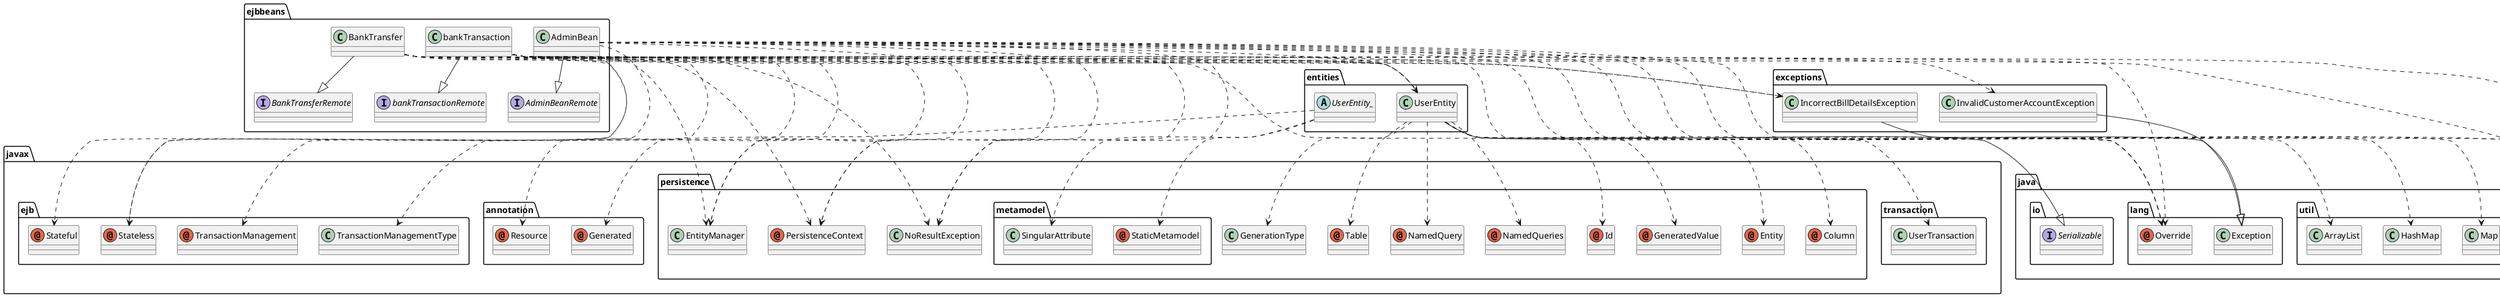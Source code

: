 @startuml
abstract class entities.UserEntity_
annotation java.lang.Override
annotation javax.annotation.Generated
annotation javax.annotation.Resource
annotation javax.ejb.Stateful
annotation javax.ejb.Stateless
annotation javax.ejb.TransactionManagement
annotation javax.persistence.Column
annotation javax.persistence.Entity
annotation javax.persistence.GeneratedValue
annotation javax.persistence.Id
annotation javax.persistence.NamedQueries
annotation javax.persistence.NamedQuery
annotation javax.persistence.PersistenceContext
annotation javax.persistence.Table
annotation javax.persistence.metamodel.StaticMetamodel
class ejbbeans.AdminBean
class ejbbeans.BankTransfer
class ejbbeans.bankTransaction
class entities.UserEntity
class exceptions.IncorrectBillDetailsException
class exceptions.InvalidCustomerAccountException
class java.lang.Exception
class java.util.ArrayList
class java.util.HashMap
class java.util.LinkedList
class java.util.List
class java.util.Map
class javax.ejb.TransactionManagementType
class javax.persistence.EntityManager
class javax.persistence.GenerationType
class javax.persistence.NoResultException
class javax.persistence.metamodel.SingularAttribute
class javax.transaction.UserTransaction
interface ejbbeans.AdminBeanRemote
interface ejbbeans.BankTransferRemote
interface ejbbeans.bankTransactionRemote
interface java.io.Serializable
entities.UserEntity_ ..> javax.annotation.Generated
entities.UserEntity_ ..> javax.persistence.metamodel.StaticMetamodel
entities.UserEntity_ ..> javax.persistence.metamodel.SingularAttribute
ejbbeans.AdminBean ..> java.lang.Override
ejbbeans.AdminBean ..> javax.ejb.Stateless
ejbbeans.AdminBean ..> javax.persistence.PersistenceContext
ejbbeans.AdminBean ..> entities.UserEntity
ejbbeans.AdminBean ..> java.util.ArrayList
ejbbeans.AdminBean ..> java.util.HashMap
ejbbeans.AdminBean ..> java.util.LinkedList
ejbbeans.AdminBean ..> java.util.List
ejbbeans.AdminBean ..> java.util.Map
ejbbeans.AdminBean ..> javax.persistence.EntityManager
ejbbeans.AdminBean ..> javax.persistence.NoResultException
ejbbeans.AdminBean --|> ejbbeans.AdminBeanRemote
ejbbeans.BankTransfer ..> java.lang.Override
ejbbeans.BankTransfer ..> javax.ejb.Stateless
ejbbeans.BankTransfer ..> javax.persistence.PersistenceContext
ejbbeans.BankTransfer ..> entities.UserEntity
ejbbeans.BankTransfer ..> exceptions.IncorrectBillDetailsException
ejbbeans.BankTransfer ..> javax.persistence.EntityManager
ejbbeans.BankTransfer ..> javax.persistence.NoResultException
ejbbeans.BankTransfer --|> ejbbeans.BankTransferRemote
ejbbeans.bankTransaction ..> java.lang.Override
ejbbeans.bankTransaction ..> javax.annotation.Resource
ejbbeans.bankTransaction ..> javax.ejb.Stateful
ejbbeans.bankTransaction ..> javax.ejb.TransactionManagement
ejbbeans.bankTransaction ..> javax.persistence.PersistenceContext
ejbbeans.bankTransaction ..> entities.UserEntity
ejbbeans.bankTransaction ..> exceptions.IncorrectBillDetailsException
ejbbeans.bankTransaction ..> exceptions.InvalidCustomerAccountException
ejbbeans.bankTransaction ..> java.util.LinkedList
ejbbeans.bankTransaction ..> java.util.List
ejbbeans.bankTransaction ..> javax.ejb.TransactionManagementType
ejbbeans.bankTransaction ..> javax.persistence.EntityManager
ejbbeans.bankTransaction ..> javax.persistence.NoResultException
ejbbeans.bankTransaction ..> javax.transaction.UserTransaction
ejbbeans.bankTransaction --|> ejbbeans.bankTransactionRemote
entities.UserEntity ..> java.lang.Override
entities.UserEntity ..> javax.persistence.Column
entities.UserEntity ..> javax.persistence.Entity
entities.UserEntity ..> javax.persistence.GeneratedValue
entities.UserEntity ..> javax.persistence.Id
entities.UserEntity ..> javax.persistence.NamedQueries
entities.UserEntity ..> javax.persistence.NamedQuery
entities.UserEntity ..> javax.persistence.Table
entities.UserEntity ..> javax.persistence.GenerationType
entities.UserEntity --|> java.io.Serializable
exceptions.IncorrectBillDetailsException --|> java.lang.Exception
exceptions.InvalidCustomerAccountException --|> java.lang.Exception
@enduml